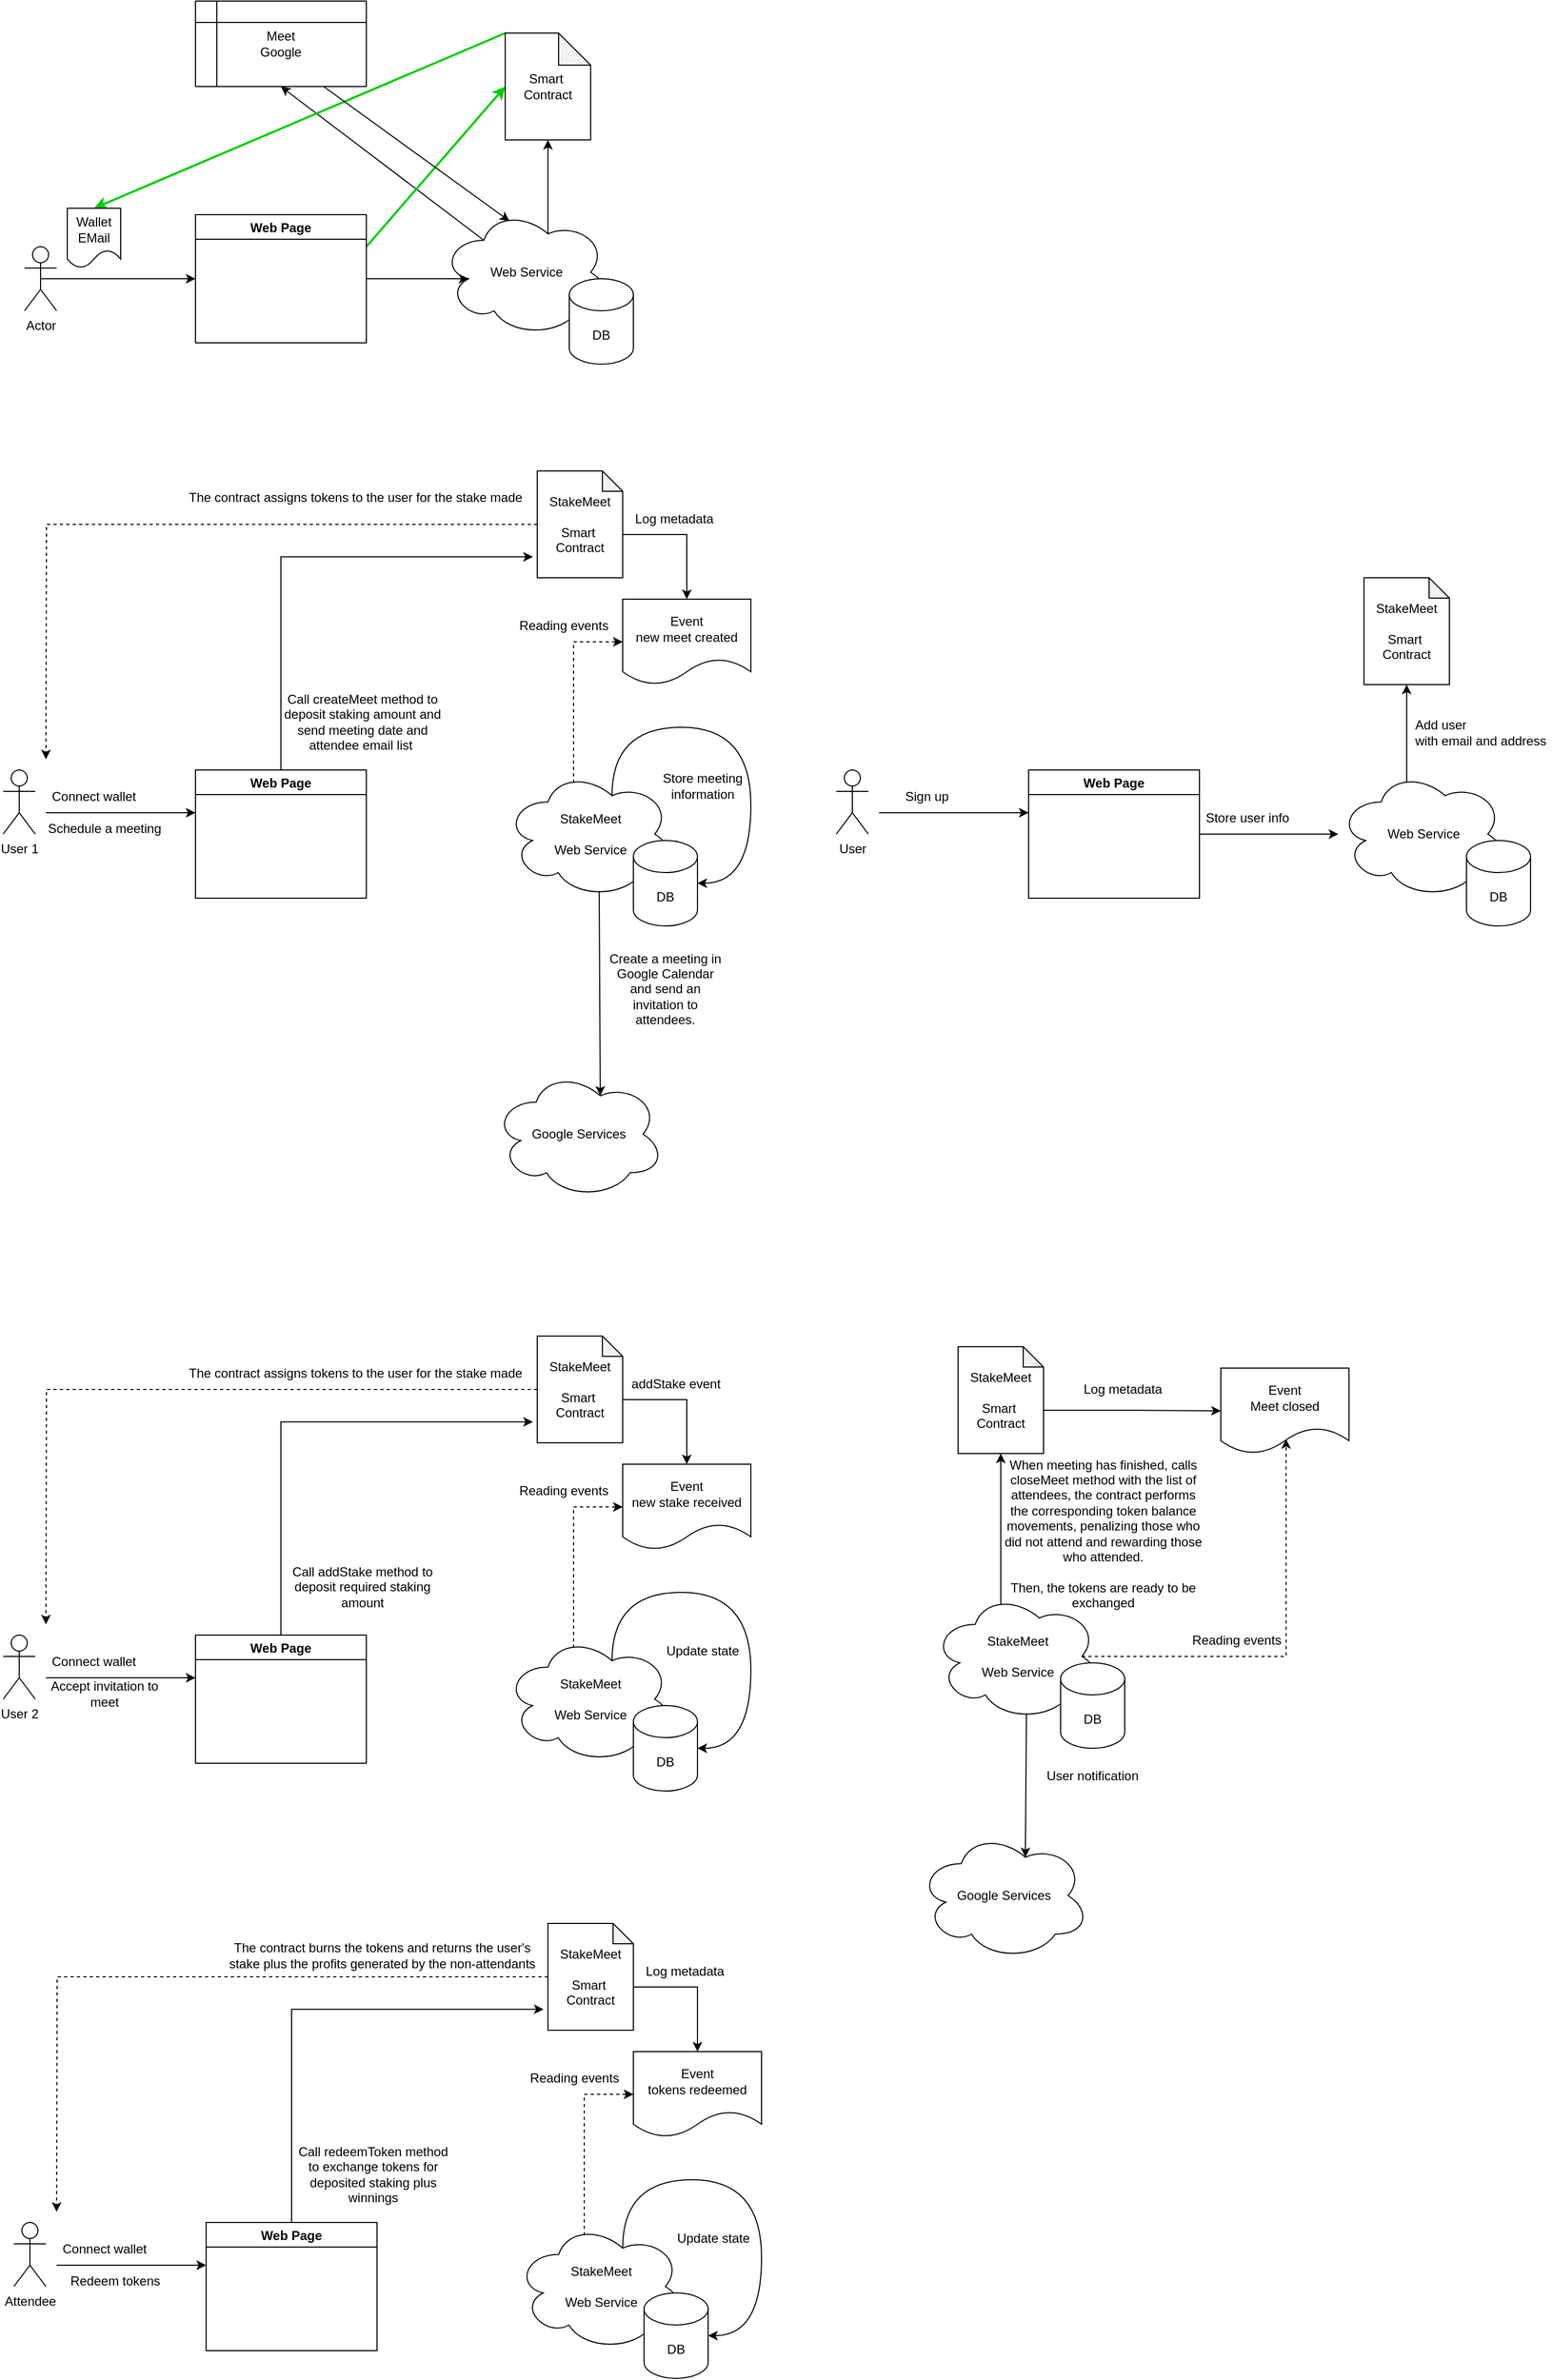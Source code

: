 <mxfile version="16.5.1" type="device"><diagram id="lnN-a-Z8wMOVb5jzPYaa" name="Page-1"><mxGraphModel dx="591" dy="398" grid="1" gridSize="10" guides="1" tooltips="1" connect="1" arrows="1" fold="1" page="1" pageScale="1" pageWidth="850" pageHeight="1100" math="0" shadow="0"><root><mxCell id="0"/><mxCell id="1" parent="0"/><mxCell id="zDZ6po478seToaXSf2fg-12" style="edgeStyle=orthogonalEdgeStyle;rounded=0;orthogonalLoop=1;jettySize=auto;html=1;exitX=0.625;exitY=0.2;exitDx=0;exitDy=0;exitPerimeter=0;entryX=0.5;entryY=1;entryDx=0;entryDy=0;entryPerimeter=0;" edge="1" parent="1" source="zDZ6po478seToaXSf2fg-1" target="zDZ6po478seToaXSf2fg-8"><mxGeometry relative="1" as="geometry"/></mxCell><mxCell id="zDZ6po478seToaXSf2fg-14" style="rounded=0;orthogonalLoop=1;jettySize=auto;html=1;exitX=0.25;exitY=0.25;exitDx=0;exitDy=0;exitPerimeter=0;entryX=0.5;entryY=1;entryDx=0;entryDy=0;" edge="1" parent="1" source="zDZ6po478seToaXSf2fg-1" target="zDZ6po478seToaXSf2fg-13"><mxGeometry relative="1" as="geometry"/></mxCell><mxCell id="zDZ6po478seToaXSf2fg-1" value="Web Service" style="ellipse;shape=cloud;whiteSpace=wrap;html=1;" vertex="1" parent="1"><mxGeometry x="510" y="314" width="160" height="120" as="geometry"/></mxCell><mxCell id="zDZ6po478seToaXSf2fg-11" style="edgeStyle=orthogonalEdgeStyle;rounded=0;orthogonalLoop=1;jettySize=auto;html=1;exitX=1;exitY=0.5;exitDx=0;exitDy=0;entryX=0.16;entryY=0.55;entryDx=0;entryDy=0;entryPerimeter=0;" edge="1" parent="1" source="zDZ6po478seToaXSf2fg-6" target="zDZ6po478seToaXSf2fg-1"><mxGeometry relative="1" as="geometry"/></mxCell><mxCell id="zDZ6po478seToaXSf2fg-17" style="edgeStyle=none;rounded=0;orthogonalLoop=1;jettySize=auto;html=1;exitX=1;exitY=0.25;exitDx=0;exitDy=0;entryX=0;entryY=0.5;entryDx=0;entryDy=0;entryPerimeter=0;strokeColor=#00CC00;strokeWidth=2;" edge="1" parent="1" source="zDZ6po478seToaXSf2fg-6" target="zDZ6po478seToaXSf2fg-8"><mxGeometry relative="1" as="geometry"/></mxCell><mxCell id="zDZ6po478seToaXSf2fg-6" value="Web Page" style="swimlane;" vertex="1" parent="1"><mxGeometry x="280" y="320" width="160" height="120" as="geometry"/></mxCell><mxCell id="zDZ6po478seToaXSf2fg-21" style="edgeStyle=none;rounded=0;orthogonalLoop=1;jettySize=auto;html=1;exitX=0;exitY=0;exitDx=0;exitDy=0;exitPerimeter=0;entryX=0.5;entryY=0;entryDx=0;entryDy=0;strokeColor=#00CC00;strokeWidth=2;" edge="1" parent="1" source="zDZ6po478seToaXSf2fg-8" target="zDZ6po478seToaXSf2fg-20"><mxGeometry relative="1" as="geometry"/></mxCell><mxCell id="zDZ6po478seToaXSf2fg-8" value="Smart&amp;nbsp;&lt;br&gt;Contract" style="shape=note;whiteSpace=wrap;html=1;backgroundOutline=1;darkOpacity=0.05;" vertex="1" parent="1"><mxGeometry x="570" y="150" width="80" height="100" as="geometry"/></mxCell><mxCell id="zDZ6po478seToaXSf2fg-10" style="edgeStyle=orthogonalEdgeStyle;rounded=0;orthogonalLoop=1;jettySize=auto;html=1;exitX=0.5;exitY=0.5;exitDx=0;exitDy=0;exitPerimeter=0;entryX=0;entryY=0.5;entryDx=0;entryDy=0;" edge="1" parent="1" source="zDZ6po478seToaXSf2fg-9" target="zDZ6po478seToaXSf2fg-6"><mxGeometry relative="1" as="geometry"/></mxCell><mxCell id="zDZ6po478seToaXSf2fg-9" value="Actor" style="shape=umlActor;verticalLabelPosition=bottom;verticalAlign=top;html=1;outlineConnect=0;" vertex="1" parent="1"><mxGeometry x="120" y="350" width="30" height="60" as="geometry"/></mxCell><mxCell id="zDZ6po478seToaXSf2fg-15" style="edgeStyle=none;rounded=0;orthogonalLoop=1;jettySize=auto;html=1;exitX=0.75;exitY=1;exitDx=0;exitDy=0;entryX=0.4;entryY=0.1;entryDx=0;entryDy=0;entryPerimeter=0;" edge="1" parent="1" source="zDZ6po478seToaXSf2fg-13" target="zDZ6po478seToaXSf2fg-1"><mxGeometry relative="1" as="geometry"/></mxCell><mxCell id="zDZ6po478seToaXSf2fg-13" value="Meet&lt;br&gt;Google" style="shape=internalStorage;whiteSpace=wrap;html=1;backgroundOutline=1;" vertex="1" parent="1"><mxGeometry x="280" y="120" width="160" height="80" as="geometry"/></mxCell><mxCell id="zDZ6po478seToaXSf2fg-16" value="DB" style="shape=cylinder3;whiteSpace=wrap;html=1;boundedLbl=1;backgroundOutline=1;size=15;" vertex="1" parent="1"><mxGeometry x="630" y="380" width="60" height="80" as="geometry"/></mxCell><mxCell id="zDZ6po478seToaXSf2fg-20" value="Wallet&lt;br&gt;EMail" style="shape=document;whiteSpace=wrap;html=1;boundedLbl=1;" vertex="1" parent="1"><mxGeometry x="160" y="314" width="50" height="56" as="geometry"/></mxCell><mxCell id="zDZ6po478seToaXSf2fg-22" value="User 1" style="shape=umlActor;verticalLabelPosition=bottom;verticalAlign=top;html=1;outlineConnect=0;" vertex="1" parent="1"><mxGeometry x="100" y="840" width="30" height="60" as="geometry"/></mxCell><mxCell id="zDZ6po478seToaXSf2fg-29" style="edgeStyle=orthogonalEdgeStyle;rounded=0;orthogonalLoop=1;jettySize=auto;html=1;exitX=0.5;exitY=0;exitDx=0;exitDy=0;entryX=-0.051;entryY=0.804;entryDx=0;entryDy=0;entryPerimeter=0;strokeColor=#000000;strokeWidth=1;" edge="1" parent="1" source="zDZ6po478seToaXSf2fg-23" target="zDZ6po478seToaXSf2fg-28"><mxGeometry relative="1" as="geometry"><Array as="points"><mxPoint x="360" y="640"/></Array></mxGeometry></mxCell><mxCell id="zDZ6po478seToaXSf2fg-23" value="Web Page" style="swimlane;" vertex="1" parent="1"><mxGeometry x="280" y="840" width="160" height="120" as="geometry"/></mxCell><mxCell id="zDZ6po478seToaXSf2fg-24" value="" style="endArrow=classic;html=1;rounded=0;strokeColor=#000000;strokeWidth=1;" edge="1" parent="1"><mxGeometry width="50" height="50" relative="1" as="geometry"><mxPoint x="140" y="880" as="sourcePoint"/><mxPoint x="280" y="880" as="targetPoint"/></mxGeometry></mxCell><mxCell id="zDZ6po478seToaXSf2fg-27" value="Schedule a meeting" style="text;html=1;strokeColor=none;fillColor=none;align=center;verticalAlign=middle;whiteSpace=wrap;rounded=0;" vertex="1" parent="1"><mxGeometry x="140" y="880" width="110" height="30" as="geometry"/></mxCell><mxCell id="zDZ6po478seToaXSf2fg-38" style="edgeStyle=orthogonalEdgeStyle;rounded=0;orthogonalLoop=1;jettySize=auto;html=1;exitX=0;exitY=0;exitDx=80;exitDy=59.5;exitPerimeter=0;entryX=0.5;entryY=0;entryDx=0;entryDy=0;strokeColor=#000000;strokeWidth=1;" edge="1" parent="1" source="zDZ6po478seToaXSf2fg-28" target="zDZ6po478seToaXSf2fg-37"><mxGeometry relative="1" as="geometry"/></mxCell><mxCell id="zDZ6po478seToaXSf2fg-78" style="rounded=0;orthogonalLoop=1;jettySize=auto;html=1;exitX=0;exitY=0.5;exitDx=0;exitDy=0;exitPerimeter=0;strokeColor=#000000;strokeWidth=1;dashed=1;edgeStyle=orthogonalEdgeStyle;" edge="1" parent="1" source="zDZ6po478seToaXSf2fg-28"><mxGeometry relative="1" as="geometry"><mxPoint x="140" y="830" as="targetPoint"/></mxGeometry></mxCell><mxCell id="zDZ6po478seToaXSf2fg-28" value="StakeMeet&lt;br&gt;&lt;br&gt;Smart&amp;nbsp;&lt;br&gt;Contract" style="shape=note;whiteSpace=wrap;html=1;backgroundOutline=1;darkOpacity=0.05;size=19;" vertex="1" parent="1"><mxGeometry x="600" y="560" width="80" height="100" as="geometry"/></mxCell><mxCell id="zDZ6po478seToaXSf2fg-30" value="Call createMeet method to deposit staking amount and send meeting date and attendee email list&amp;nbsp;" style="text;html=1;strokeColor=none;fillColor=none;align=center;verticalAlign=middle;whiteSpace=wrap;rounded=0;rotation=0;" vertex="1" parent="1"><mxGeometry x="360" y="760" width="153.4" height="70" as="geometry"/></mxCell><mxCell id="zDZ6po478seToaXSf2fg-41" style="rounded=0;orthogonalLoop=1;jettySize=auto;html=1;strokeColor=#000000;strokeWidth=1;dashed=1;edgeStyle=orthogonalEdgeStyle;entryX=0;entryY=0.5;entryDx=0;entryDy=0;exitX=0.4;exitY=0.1;exitDx=0;exitDy=0;exitPerimeter=0;" edge="1" parent="1" source="zDZ6po478seToaXSf2fg-32" target="zDZ6po478seToaXSf2fg-37"><mxGeometry relative="1" as="geometry"/></mxCell><mxCell id="zDZ6po478seToaXSf2fg-76" style="edgeStyle=orthogonalEdgeStyle;rounded=0;orthogonalLoop=1;jettySize=auto;html=1;exitX=0.625;exitY=0.2;exitDx=0;exitDy=0;exitPerimeter=0;strokeColor=#000000;strokeWidth=1;curved=1;entryX=1;entryY=0.5;entryDx=0;entryDy=0;entryPerimeter=0;" edge="1" parent="1" source="zDZ6po478seToaXSf2fg-32" target="zDZ6po478seToaXSf2fg-33"><mxGeometry relative="1" as="geometry"><mxPoint x="750" y="780" as="targetPoint"/><Array as="points"><mxPoint x="670" y="800"/><mxPoint x="800" y="800"/><mxPoint x="800" y="946"/></Array></mxGeometry></mxCell><mxCell id="zDZ6po478seToaXSf2fg-83" style="edgeStyle=none;rounded=0;orthogonalLoop=1;jettySize=auto;html=1;exitX=0.55;exitY=0.95;exitDx=0;exitDy=0;exitPerimeter=0;entryX=0.625;entryY=0.2;entryDx=0;entryDy=0;entryPerimeter=0;strokeColor=#000000;strokeWidth=1;" edge="1" parent="1" source="zDZ6po478seToaXSf2fg-32" target="zDZ6po478seToaXSf2fg-82"><mxGeometry relative="1" as="geometry"/></mxCell><mxCell id="zDZ6po478seToaXSf2fg-32" value="StakeMeet&lt;br&gt;&lt;br&gt;Web Service" style="ellipse;shape=cloud;whiteSpace=wrap;html=1;" vertex="1" parent="1"><mxGeometry x="570" y="840" width="160" height="120" as="geometry"/></mxCell><mxCell id="zDZ6po478seToaXSf2fg-33" value="DB" style="shape=cylinder3;whiteSpace=wrap;html=1;boundedLbl=1;backgroundOutline=1;size=15;" vertex="1" parent="1"><mxGeometry x="690" y="906" width="60" height="80" as="geometry"/></mxCell><mxCell id="zDZ6po478seToaXSf2fg-37" value="Event&lt;br&gt;new meet created" style="shape=document;whiteSpace=wrap;html=1;boundedLbl=1;" vertex="1" parent="1"><mxGeometry x="680" y="680" width="120" height="80" as="geometry"/></mxCell><mxCell id="zDZ6po478seToaXSf2fg-40" value="Log metadata&amp;nbsp;" style="text;html=1;strokeColor=none;fillColor=none;align=center;verticalAlign=middle;whiteSpace=wrap;rounded=0;" vertex="1" parent="1"><mxGeometry x="680" y="590" width="100" height="30" as="geometry"/></mxCell><mxCell id="zDZ6po478seToaXSf2fg-42" value="Reading events" style="text;html=1;strokeColor=none;fillColor=none;align=center;verticalAlign=middle;whiteSpace=wrap;rounded=0;" vertex="1" parent="1"><mxGeometry x="580" y="690" width="90" height="30" as="geometry"/></mxCell><mxCell id="zDZ6po478seToaXSf2fg-59" value="User" style="shape=umlActor;verticalLabelPosition=bottom;verticalAlign=top;html=1;outlineConnect=0;" vertex="1" parent="1"><mxGeometry x="880" y="840" width="30" height="60" as="geometry"/></mxCell><mxCell id="zDZ6po478seToaXSf2fg-60" style="edgeStyle=none;rounded=0;orthogonalLoop=1;jettySize=auto;html=1;exitX=0.4;exitY=0.1;exitDx=0;exitDy=0;strokeColor=#000000;strokeWidth=1;exitPerimeter=0;" edge="1" parent="1" source="zDZ6po478seToaXSf2fg-69" target="zDZ6po478seToaXSf2fg-66"><mxGeometry relative="1" as="geometry"/></mxCell><mxCell id="zDZ6po478seToaXSf2fg-61" style="edgeStyle=none;rounded=0;orthogonalLoop=1;jettySize=auto;html=1;exitX=1;exitY=0.5;exitDx=0;exitDy=0;strokeColor=#000000;strokeWidth=1;" edge="1" parent="1" source="zDZ6po478seToaXSf2fg-62" target="zDZ6po478seToaXSf2fg-69"><mxGeometry relative="1" as="geometry"/></mxCell><mxCell id="zDZ6po478seToaXSf2fg-62" value="Web Page" style="swimlane;" vertex="1" parent="1"><mxGeometry x="1060" y="840" width="160" height="120" as="geometry"/></mxCell><mxCell id="zDZ6po478seToaXSf2fg-63" value="" style="endArrow=classic;html=1;rounded=0;strokeColor=#000000;strokeWidth=1;" edge="1" parent="1"><mxGeometry width="50" height="50" relative="1" as="geometry"><mxPoint x="920" y="880" as="sourcePoint"/><mxPoint x="1060" y="880" as="targetPoint"/></mxGeometry></mxCell><mxCell id="zDZ6po478seToaXSf2fg-64" value="Sign up" style="text;html=1;strokeColor=none;fillColor=none;align=center;verticalAlign=middle;whiteSpace=wrap;rounded=0;" vertex="1" parent="1"><mxGeometry x="920" y="850" width="90" height="30" as="geometry"/></mxCell><mxCell id="zDZ6po478seToaXSf2fg-66" value="StakeMeet&lt;br&gt;&lt;br&gt;Smart&amp;nbsp;&lt;br&gt;Contract" style="shape=note;whiteSpace=wrap;html=1;backgroundOutline=1;darkOpacity=0.05;size=19;" vertex="1" parent="1"><mxGeometry x="1374" y="660" width="80" height="100" as="geometry"/></mxCell><mxCell id="zDZ6po478seToaXSf2fg-67" value="Add user &lt;br&gt;with email and address" style="text;html=1;strokeColor=none;fillColor=none;align=left;verticalAlign=middle;whiteSpace=wrap;rounded=0;rotation=0;" vertex="1" parent="1"><mxGeometry x="1420" y="770" width="130" height="70" as="geometry"/></mxCell><mxCell id="zDZ6po478seToaXSf2fg-69" value="Web Service" style="ellipse;shape=cloud;whiteSpace=wrap;html=1;" vertex="1" parent="1"><mxGeometry x="1350" y="840" width="160" height="120" as="geometry"/></mxCell><mxCell id="zDZ6po478seToaXSf2fg-70" value="DB" style="shape=cylinder3;whiteSpace=wrap;html=1;boundedLbl=1;backgroundOutline=1;size=15;" vertex="1" parent="1"><mxGeometry x="1470" y="906" width="60" height="80" as="geometry"/></mxCell><mxCell id="zDZ6po478seToaXSf2fg-71" value="Store user info" style="text;html=1;strokeColor=none;fillColor=none;align=center;verticalAlign=middle;whiteSpace=wrap;rounded=0;" vertex="1" parent="1"><mxGeometry x="1220" y="870" width="90" height="30" as="geometry"/></mxCell><mxCell id="zDZ6po478seToaXSf2fg-75" value="Connect wallet" style="text;html=1;strokeColor=none;fillColor=none;align=center;verticalAlign=middle;whiteSpace=wrap;rounded=0;" vertex="1" parent="1"><mxGeometry x="140" y="850" width="90" height="30" as="geometry"/></mxCell><mxCell id="zDZ6po478seToaXSf2fg-77" value="Store meeting information" style="text;html=1;strokeColor=none;fillColor=none;align=center;verticalAlign=middle;whiteSpace=wrap;rounded=0;" vertex="1" parent="1"><mxGeometry x="710" y="840" width="90" height="30" as="geometry"/></mxCell><mxCell id="zDZ6po478seToaXSf2fg-79" value="The contract assigns tokens to the user for the stake made" style="text;html=1;strokeColor=none;fillColor=none;align=center;verticalAlign=middle;whiteSpace=wrap;rounded=0;rotation=0;" vertex="1" parent="1"><mxGeometry x="260" y="570" width="340" height="30" as="geometry"/></mxCell><mxCell id="zDZ6po478seToaXSf2fg-82" value="Google Services" style="ellipse;shape=cloud;whiteSpace=wrap;html=1;" vertex="1" parent="1"><mxGeometry x="559" y="1121" width="160" height="120" as="geometry"/></mxCell><mxCell id="zDZ6po478seToaXSf2fg-84" value="Create a meeting in Google Calendar and send an invitation to attendees." style="text;html=1;strokeColor=none;fillColor=none;align=center;verticalAlign=middle;whiteSpace=wrap;rounded=0;" vertex="1" parent="1"><mxGeometry x="665" y="1000" width="110" height="90" as="geometry"/></mxCell><mxCell id="zDZ6po478seToaXSf2fg-87" value="User 2" style="shape=umlActor;verticalLabelPosition=bottom;verticalAlign=top;html=1;outlineConnect=0;" vertex="1" parent="1"><mxGeometry x="100" y="1650" width="30" height="60" as="geometry"/></mxCell><mxCell id="zDZ6po478seToaXSf2fg-88" style="edgeStyle=orthogonalEdgeStyle;rounded=0;orthogonalLoop=1;jettySize=auto;html=1;exitX=0.5;exitY=0;exitDx=0;exitDy=0;entryX=-0.051;entryY=0.804;entryDx=0;entryDy=0;entryPerimeter=0;strokeColor=#000000;strokeWidth=1;" edge="1" parent="1" source="zDZ6po478seToaXSf2fg-89" target="zDZ6po478seToaXSf2fg-94"><mxGeometry relative="1" as="geometry"><Array as="points"><mxPoint x="360" y="1450"/></Array></mxGeometry></mxCell><mxCell id="zDZ6po478seToaXSf2fg-89" value="Web Page" style="swimlane;" vertex="1" parent="1"><mxGeometry x="280" y="1650" width="160" height="120" as="geometry"/></mxCell><mxCell id="zDZ6po478seToaXSf2fg-90" value="" style="endArrow=classic;html=1;rounded=0;strokeColor=#000000;strokeWidth=1;" edge="1" parent="1"><mxGeometry width="50" height="50" relative="1" as="geometry"><mxPoint x="140" y="1690" as="sourcePoint"/><mxPoint x="280" y="1690" as="targetPoint"/></mxGeometry></mxCell><mxCell id="zDZ6po478seToaXSf2fg-91" value="Accept invitation to meet" style="text;html=1;strokeColor=none;fillColor=none;align=center;verticalAlign=middle;whiteSpace=wrap;rounded=0;" vertex="1" parent="1"><mxGeometry x="140" y="1690" width="110" height="30" as="geometry"/></mxCell><mxCell id="zDZ6po478seToaXSf2fg-92" style="edgeStyle=orthogonalEdgeStyle;rounded=0;orthogonalLoop=1;jettySize=auto;html=1;exitX=0;exitY=0;exitDx=80;exitDy=59.5;exitPerimeter=0;entryX=0.5;entryY=0;entryDx=0;entryDy=0;strokeColor=#000000;strokeWidth=1;" edge="1" parent="1" source="zDZ6po478seToaXSf2fg-94" target="zDZ6po478seToaXSf2fg-100"><mxGeometry relative="1" as="geometry"/></mxCell><mxCell id="zDZ6po478seToaXSf2fg-93" style="rounded=0;orthogonalLoop=1;jettySize=auto;html=1;exitX=0;exitY=0.5;exitDx=0;exitDy=0;exitPerimeter=0;strokeColor=#000000;strokeWidth=1;dashed=1;edgeStyle=orthogonalEdgeStyle;" edge="1" parent="1" source="zDZ6po478seToaXSf2fg-94"><mxGeometry relative="1" as="geometry"><mxPoint x="140" y="1640" as="targetPoint"/></mxGeometry></mxCell><mxCell id="zDZ6po478seToaXSf2fg-94" value="StakeMeet&lt;br&gt;&lt;br&gt;Smart&amp;nbsp;&lt;br&gt;Contract" style="shape=note;whiteSpace=wrap;html=1;backgroundOutline=1;darkOpacity=0.05;size=19;" vertex="1" parent="1"><mxGeometry x="600" y="1370" width="80" height="100" as="geometry"/></mxCell><mxCell id="zDZ6po478seToaXSf2fg-95" value="Call addStake method to deposit required staking amount" style="text;html=1;strokeColor=none;fillColor=none;align=center;verticalAlign=middle;whiteSpace=wrap;rounded=0;rotation=0;" vertex="1" parent="1"><mxGeometry x="360" y="1570" width="153.4" height="70" as="geometry"/></mxCell><mxCell id="zDZ6po478seToaXSf2fg-96" style="rounded=0;orthogonalLoop=1;jettySize=auto;html=1;strokeColor=#000000;strokeWidth=1;dashed=1;edgeStyle=orthogonalEdgeStyle;entryX=0;entryY=0.5;entryDx=0;entryDy=0;exitX=0.4;exitY=0.1;exitDx=0;exitDy=0;exitPerimeter=0;" edge="1" parent="1" source="zDZ6po478seToaXSf2fg-98" target="zDZ6po478seToaXSf2fg-100"><mxGeometry relative="1" as="geometry"/></mxCell><mxCell id="zDZ6po478seToaXSf2fg-97" style="edgeStyle=orthogonalEdgeStyle;rounded=0;orthogonalLoop=1;jettySize=auto;html=1;exitX=0.625;exitY=0.2;exitDx=0;exitDy=0;exitPerimeter=0;strokeColor=#000000;strokeWidth=1;curved=1;entryX=1;entryY=0.5;entryDx=0;entryDy=0;entryPerimeter=0;" edge="1" parent="1" source="zDZ6po478seToaXSf2fg-98" target="zDZ6po478seToaXSf2fg-99"><mxGeometry relative="1" as="geometry"><mxPoint x="750" y="1590" as="targetPoint"/><Array as="points"><mxPoint x="670" y="1610"/><mxPoint x="800" y="1610"/><mxPoint x="800" y="1756"/></Array></mxGeometry></mxCell><mxCell id="zDZ6po478seToaXSf2fg-98" value="StakeMeet&lt;br&gt;&lt;br&gt;Web Service" style="ellipse;shape=cloud;whiteSpace=wrap;html=1;" vertex="1" parent="1"><mxGeometry x="570" y="1650" width="160" height="120" as="geometry"/></mxCell><mxCell id="zDZ6po478seToaXSf2fg-99" value="DB" style="shape=cylinder3;whiteSpace=wrap;html=1;boundedLbl=1;backgroundOutline=1;size=15;" vertex="1" parent="1"><mxGeometry x="690" y="1716" width="60" height="80" as="geometry"/></mxCell><mxCell id="zDZ6po478seToaXSf2fg-100" value="Event&lt;br&gt;new stake received" style="shape=document;whiteSpace=wrap;html=1;boundedLbl=1;" vertex="1" parent="1"><mxGeometry x="680" y="1490" width="120" height="80" as="geometry"/></mxCell><mxCell id="zDZ6po478seToaXSf2fg-101" value="addStake event" style="text;html=1;strokeColor=none;fillColor=none;align=center;verticalAlign=middle;whiteSpace=wrap;rounded=0;" vertex="1" parent="1"><mxGeometry x="680" y="1400" width="100" height="30" as="geometry"/></mxCell><mxCell id="zDZ6po478seToaXSf2fg-102" value="Reading events" style="text;html=1;strokeColor=none;fillColor=none;align=center;verticalAlign=middle;whiteSpace=wrap;rounded=0;" vertex="1" parent="1"><mxGeometry x="580" y="1500" width="90" height="30" as="geometry"/></mxCell><mxCell id="zDZ6po478seToaXSf2fg-103" value="Connect wallet" style="text;html=1;strokeColor=none;fillColor=none;align=center;verticalAlign=middle;whiteSpace=wrap;rounded=0;" vertex="1" parent="1"><mxGeometry x="140" y="1660" width="90" height="30" as="geometry"/></mxCell><mxCell id="zDZ6po478seToaXSf2fg-104" value="Update state" style="text;html=1;strokeColor=none;fillColor=none;align=center;verticalAlign=middle;whiteSpace=wrap;rounded=0;" vertex="1" parent="1"><mxGeometry x="710" y="1650" width="90" height="30" as="geometry"/></mxCell><mxCell id="zDZ6po478seToaXSf2fg-105" value="The contract assigns tokens to the user for the stake made" style="text;html=1;strokeColor=none;fillColor=none;align=center;verticalAlign=middle;whiteSpace=wrap;rounded=0;rotation=0;" vertex="1" parent="1"><mxGeometry x="260" y="1390" width="340" height="30" as="geometry"/></mxCell><mxCell id="zDZ6po478seToaXSf2fg-119" style="edgeStyle=orthogonalEdgeStyle;rounded=0;orthogonalLoop=1;jettySize=auto;html=1;exitX=0;exitY=0;exitDx=80;exitDy=59.5;exitPerimeter=0;strokeColor=#000000;strokeWidth=1;" edge="1" parent="1" source="zDZ6po478seToaXSf2fg-107" target="zDZ6po478seToaXSf2fg-120"><mxGeometry relative="1" as="geometry"><mxPoint x="1240" y="1439.833" as="targetPoint"/></mxGeometry></mxCell><mxCell id="zDZ6po478seToaXSf2fg-107" value="StakeMeet&lt;br&gt;&lt;br&gt;Smart&amp;nbsp;&lt;br&gt;Contract" style="shape=note;whiteSpace=wrap;html=1;backgroundOutline=1;darkOpacity=0.05;size=19;" vertex="1" parent="1"><mxGeometry x="994" y="1380" width="80" height="100" as="geometry"/></mxCell><mxCell id="zDZ6po478seToaXSf2fg-116" style="edgeStyle=orthogonalEdgeStyle;rounded=0;orthogonalLoop=1;jettySize=auto;html=1;exitX=0.4;exitY=0.1;exitDx=0;exitDy=0;exitPerimeter=0;entryX=0.5;entryY=1;entryDx=0;entryDy=0;entryPerimeter=0;strokeColor=#000000;strokeWidth=1;" edge="1" parent="1" source="zDZ6po478seToaXSf2fg-110" target="zDZ6po478seToaXSf2fg-107"><mxGeometry relative="1" as="geometry"/></mxCell><mxCell id="zDZ6po478seToaXSf2fg-110" value="StakeMeet&lt;br&gt;&lt;br&gt;Web Service" style="ellipse;shape=cloud;whiteSpace=wrap;html=1;" vertex="1" parent="1"><mxGeometry x="970" y="1610" width="160" height="120" as="geometry"/></mxCell><mxCell id="zDZ6po478seToaXSf2fg-111" value="DB" style="shape=cylinder3;whiteSpace=wrap;html=1;boundedLbl=1;backgroundOutline=1;size=15;" vertex="1" parent="1"><mxGeometry x="1090" y="1676" width="60" height="80" as="geometry"/></mxCell><mxCell id="zDZ6po478seToaXSf2fg-118" value="When meeting has finished, calls closeMeet method with the list of attendees, the contract performs the corresponding token balance movements, penalizing those who did not attend and rewarding those who attended.&lt;br&gt;&lt;br&gt;Then, the tokens are ready to be exchanged" style="text;html=1;strokeColor=none;fillColor=none;align=center;verticalAlign=middle;whiteSpace=wrap;rounded=0;" vertex="1" parent="1"><mxGeometry x="1035" y="1485" width="190" height="140" as="geometry"/></mxCell><mxCell id="zDZ6po478seToaXSf2fg-120" value="Event&lt;br&gt;Meet closed" style="shape=document;whiteSpace=wrap;html=1;boundedLbl=1;" vertex="1" parent="1"><mxGeometry x="1240" y="1400.003" width="120" height="80" as="geometry"/></mxCell><mxCell id="zDZ6po478seToaXSf2fg-121" value="Log metadata&amp;nbsp;" style="text;html=1;strokeColor=none;fillColor=none;align=center;verticalAlign=middle;whiteSpace=wrap;rounded=0;" vertex="1" parent="1"><mxGeometry x="1100" y="1405" width="100" height="30" as="geometry"/></mxCell><mxCell id="zDZ6po478seToaXSf2fg-122" style="rounded=0;orthogonalLoop=1;jettySize=auto;html=1;strokeColor=#000000;strokeWidth=1;dashed=1;edgeStyle=orthogonalEdgeStyle;entryX=0.509;entryY=0.831;entryDx=0;entryDy=0;exitX=0.875;exitY=0.5;exitDx=0;exitDy=0;exitPerimeter=0;entryPerimeter=0;" edge="1" parent="1" source="zDZ6po478seToaXSf2fg-110" target="zDZ6po478seToaXSf2fg-120"><mxGeometry relative="1" as="geometry"><mxPoint x="1252" y="1640.0" as="sourcePoint"/><mxPoint x="1298" y="1508" as="targetPoint"/></mxGeometry></mxCell><mxCell id="zDZ6po478seToaXSf2fg-123" value="Reading events" style="text;html=1;strokeColor=none;fillColor=none;align=center;verticalAlign=middle;whiteSpace=wrap;rounded=0;" vertex="1" parent="1"><mxGeometry x="1210" y="1640" width="90" height="30" as="geometry"/></mxCell><mxCell id="zDZ6po478seToaXSf2fg-124" style="edgeStyle=none;rounded=0;orthogonalLoop=1;jettySize=auto;html=1;exitX=0.55;exitY=0.95;exitDx=0;exitDy=0;exitPerimeter=0;entryX=0.625;entryY=0.2;entryDx=0;entryDy=0;entryPerimeter=0;strokeColor=#000000;strokeWidth=1;" edge="1" parent="1" target="zDZ6po478seToaXSf2fg-125" source="zDZ6po478seToaXSf2fg-110"><mxGeometry relative="1" as="geometry"><mxPoint x="1041" y="1716" as="sourcePoint"/></mxGeometry></mxCell><mxCell id="zDZ6po478seToaXSf2fg-125" value="Google Services" style="ellipse;shape=cloud;whiteSpace=wrap;html=1;" vertex="1" parent="1"><mxGeometry x="957" y="1834" width="160" height="120" as="geometry"/></mxCell><mxCell id="zDZ6po478seToaXSf2fg-126" value="User notification" style="text;html=1;strokeColor=none;fillColor=none;align=center;verticalAlign=middle;whiteSpace=wrap;rounded=0;" vertex="1" parent="1"><mxGeometry x="1064" y="1768" width="112" height="28" as="geometry"/></mxCell><mxCell id="zDZ6po478seToaXSf2fg-127" value="Attendee" style="shape=umlActor;verticalLabelPosition=bottom;verticalAlign=top;html=1;outlineConnect=0;" vertex="1" parent="1"><mxGeometry x="110" y="2200" width="30" height="60" as="geometry"/></mxCell><mxCell id="zDZ6po478seToaXSf2fg-128" style="edgeStyle=orthogonalEdgeStyle;rounded=0;orthogonalLoop=1;jettySize=auto;html=1;exitX=0.5;exitY=0;exitDx=0;exitDy=0;entryX=-0.051;entryY=0.804;entryDx=0;entryDy=0;entryPerimeter=0;strokeColor=#000000;strokeWidth=1;" edge="1" parent="1" source="zDZ6po478seToaXSf2fg-129" target="zDZ6po478seToaXSf2fg-134"><mxGeometry relative="1" as="geometry"><Array as="points"><mxPoint x="370" y="2000"/></Array></mxGeometry></mxCell><mxCell id="zDZ6po478seToaXSf2fg-129" value="Web Page" style="swimlane;" vertex="1" parent="1"><mxGeometry x="290" y="2200" width="160" height="120" as="geometry"/></mxCell><mxCell id="zDZ6po478seToaXSf2fg-130" value="" style="endArrow=classic;html=1;rounded=0;strokeColor=#000000;strokeWidth=1;" edge="1" parent="1"><mxGeometry width="50" height="50" relative="1" as="geometry"><mxPoint x="150" y="2240" as="sourcePoint"/><mxPoint x="290" y="2240" as="targetPoint"/></mxGeometry></mxCell><mxCell id="zDZ6po478seToaXSf2fg-131" value="Redeem tokens" style="text;html=1;strokeColor=none;fillColor=none;align=center;verticalAlign=middle;whiteSpace=wrap;rounded=0;" vertex="1" parent="1"><mxGeometry x="150" y="2240" width="110" height="30" as="geometry"/></mxCell><mxCell id="zDZ6po478seToaXSf2fg-132" style="edgeStyle=orthogonalEdgeStyle;rounded=0;orthogonalLoop=1;jettySize=auto;html=1;exitX=0;exitY=0;exitDx=80;exitDy=59.5;exitPerimeter=0;entryX=0.5;entryY=0;entryDx=0;entryDy=0;strokeColor=#000000;strokeWidth=1;" edge="1" parent="1" source="zDZ6po478seToaXSf2fg-134" target="zDZ6po478seToaXSf2fg-140"><mxGeometry relative="1" as="geometry"/></mxCell><mxCell id="zDZ6po478seToaXSf2fg-133" style="rounded=0;orthogonalLoop=1;jettySize=auto;html=1;exitX=0;exitY=0.5;exitDx=0;exitDy=0;exitPerimeter=0;strokeColor=#000000;strokeWidth=1;dashed=1;edgeStyle=orthogonalEdgeStyle;" edge="1" parent="1" source="zDZ6po478seToaXSf2fg-134"><mxGeometry relative="1" as="geometry"><mxPoint x="150" y="2190" as="targetPoint"/></mxGeometry></mxCell><mxCell id="zDZ6po478seToaXSf2fg-134" value="StakeMeet&lt;br&gt;&lt;br&gt;Smart&amp;nbsp;&lt;br&gt;Contract" style="shape=note;whiteSpace=wrap;html=1;backgroundOutline=1;darkOpacity=0.05;size=19;" vertex="1" parent="1"><mxGeometry x="610" y="1920" width="80" height="100" as="geometry"/></mxCell><mxCell id="zDZ6po478seToaXSf2fg-135" value="Call redeemToken method to exchange tokens for deposited staking plus winnings" style="text;html=1;strokeColor=none;fillColor=none;align=center;verticalAlign=middle;whiteSpace=wrap;rounded=0;rotation=0;" vertex="1" parent="1"><mxGeometry x="370" y="2120" width="153.4" height="70" as="geometry"/></mxCell><mxCell id="zDZ6po478seToaXSf2fg-136" style="rounded=0;orthogonalLoop=1;jettySize=auto;html=1;strokeColor=#000000;strokeWidth=1;dashed=1;edgeStyle=orthogonalEdgeStyle;entryX=0;entryY=0.5;entryDx=0;entryDy=0;exitX=0.4;exitY=0.1;exitDx=0;exitDy=0;exitPerimeter=0;" edge="1" parent="1" source="zDZ6po478seToaXSf2fg-138" target="zDZ6po478seToaXSf2fg-140"><mxGeometry relative="1" as="geometry"/></mxCell><mxCell id="zDZ6po478seToaXSf2fg-137" style="edgeStyle=orthogonalEdgeStyle;rounded=0;orthogonalLoop=1;jettySize=auto;html=1;exitX=0.625;exitY=0.2;exitDx=0;exitDy=0;exitPerimeter=0;strokeColor=#000000;strokeWidth=1;curved=1;entryX=1;entryY=0.5;entryDx=0;entryDy=0;entryPerimeter=0;" edge="1" parent="1" source="zDZ6po478seToaXSf2fg-138" target="zDZ6po478seToaXSf2fg-139"><mxGeometry relative="1" as="geometry"><mxPoint x="760" y="2140" as="targetPoint"/><Array as="points"><mxPoint x="680" y="2160"/><mxPoint x="810" y="2160"/><mxPoint x="810" y="2306"/></Array></mxGeometry></mxCell><mxCell id="zDZ6po478seToaXSf2fg-138" value="StakeMeet&lt;br&gt;&lt;br&gt;Web Service" style="ellipse;shape=cloud;whiteSpace=wrap;html=1;" vertex="1" parent="1"><mxGeometry x="580" y="2200" width="160" height="120" as="geometry"/></mxCell><mxCell id="zDZ6po478seToaXSf2fg-139" value="DB" style="shape=cylinder3;whiteSpace=wrap;html=1;boundedLbl=1;backgroundOutline=1;size=15;" vertex="1" parent="1"><mxGeometry x="700" y="2266" width="60" height="80" as="geometry"/></mxCell><mxCell id="zDZ6po478seToaXSf2fg-140" value="Event&lt;br&gt;tokens redeemed" style="shape=document;whiteSpace=wrap;html=1;boundedLbl=1;" vertex="1" parent="1"><mxGeometry x="690" y="2040" width="120" height="80" as="geometry"/></mxCell><mxCell id="zDZ6po478seToaXSf2fg-141" value="Log metadata&amp;nbsp;" style="text;html=1;strokeColor=none;fillColor=none;align=center;verticalAlign=middle;whiteSpace=wrap;rounded=0;" vertex="1" parent="1"><mxGeometry x="690" y="1950" width="100" height="30" as="geometry"/></mxCell><mxCell id="zDZ6po478seToaXSf2fg-142" value="Reading events" style="text;html=1;strokeColor=none;fillColor=none;align=center;verticalAlign=middle;whiteSpace=wrap;rounded=0;" vertex="1" parent="1"><mxGeometry x="590" y="2050" width="90" height="30" as="geometry"/></mxCell><mxCell id="zDZ6po478seToaXSf2fg-143" value="Connect wallet" style="text;html=1;strokeColor=none;fillColor=none;align=center;verticalAlign=middle;whiteSpace=wrap;rounded=0;" vertex="1" parent="1"><mxGeometry x="150" y="2210" width="90" height="30" as="geometry"/></mxCell><mxCell id="zDZ6po478seToaXSf2fg-144" value="Update state" style="text;html=1;strokeColor=none;fillColor=none;align=center;verticalAlign=middle;whiteSpace=wrap;rounded=0;" vertex="1" parent="1"><mxGeometry x="720" y="2200" width="90" height="30" as="geometry"/></mxCell><mxCell id="zDZ6po478seToaXSf2fg-145" value="The contract burns the tokens and returns the user's stake plus the profits generated by the non-attendants" style="text;html=1;strokeColor=none;fillColor=none;align=center;verticalAlign=middle;whiteSpace=wrap;rounded=0;rotation=0;" vertex="1" parent="1"><mxGeometry x="300" y="1930" width="310" height="40" as="geometry"/></mxCell></root></mxGraphModel></diagram></mxfile>